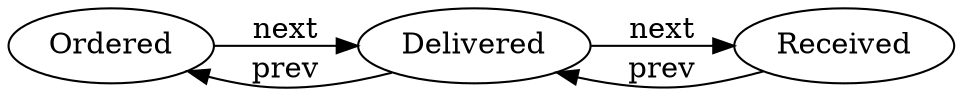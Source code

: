 // dot -Tpng:cairo -Gdpi=100 -Nfontname=Helvetica -Efontname=Helvetica -o fsm_1.png fsm_1.dot

digraph g {
   rankdir="LR";
   edge[splines="curved"]
   O [label="Ordered"]
   D [label="Delivered"]
   R [label="Received"]

   O -> D [label="next"]
   D -> R [label="next"]
   R -> D [label="prev"]
   D -> O [label="prev"]
}